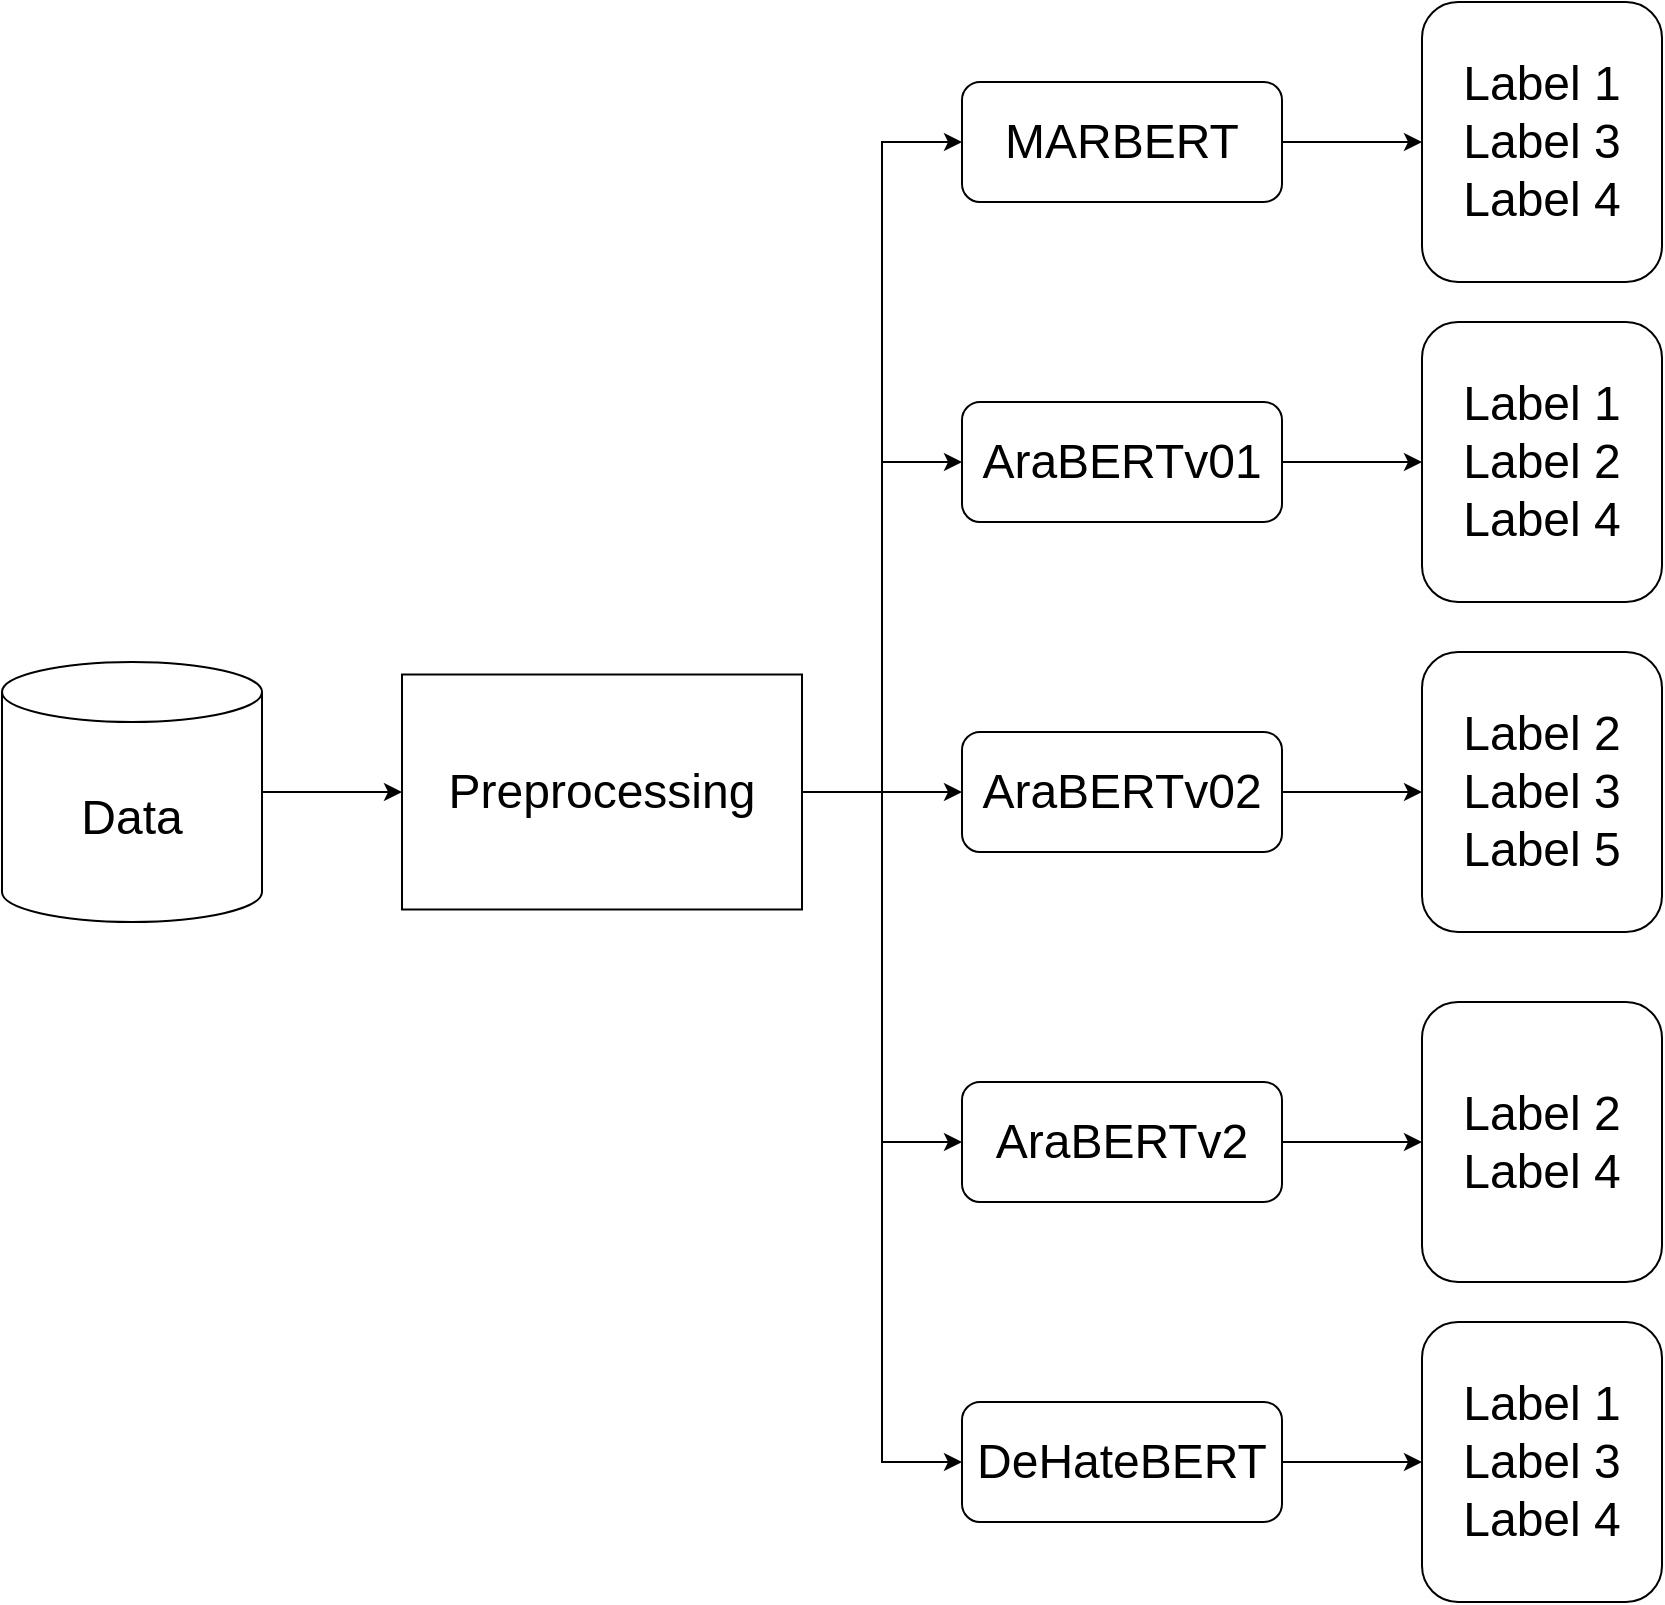 <mxfile version="20.2.4" type="github">
  <diagram id="ckllU4IoykgUgAu8_NIp" name="Page-1">
    <mxGraphModel dx="1422" dy="1898" grid="1" gridSize="10" guides="1" tooltips="1" connect="1" arrows="1" fold="1" page="1" pageScale="1" pageWidth="850" pageHeight="1100" math="0" shadow="0">
      <root>
        <mxCell id="0" />
        <mxCell id="1" parent="0" />
        <mxCell id="O_Rjf-FEelGoOB3M7ums-5" style="edgeStyle=orthogonalEdgeStyle;rounded=0;orthogonalLoop=1;jettySize=auto;html=1;entryX=0;entryY=0.5;entryDx=0;entryDy=0;fontSize=24;" edge="1" parent="1" source="O_Rjf-FEelGoOB3M7ums-1" target="O_Rjf-FEelGoOB3M7ums-4">
          <mxGeometry relative="1" as="geometry" />
        </mxCell>
        <mxCell id="O_Rjf-FEelGoOB3M7ums-1" value="&lt;font style=&quot;font-size: 24px;&quot;&gt;Data&lt;/font&gt;" style="shape=cylinder3;whiteSpace=wrap;html=1;boundedLbl=1;backgroundOutline=1;size=15;" vertex="1" parent="1">
          <mxGeometry x="70" y="280" width="130" height="130" as="geometry" />
        </mxCell>
        <mxCell id="O_Rjf-FEelGoOB3M7ums-11" style="edgeStyle=orthogonalEdgeStyle;rounded=0;orthogonalLoop=1;jettySize=auto;html=1;entryX=0;entryY=0.5;entryDx=0;entryDy=0;fontSize=24;" edge="1" parent="1" source="O_Rjf-FEelGoOB3M7ums-4" target="O_Rjf-FEelGoOB3M7ums-8">
          <mxGeometry relative="1" as="geometry">
            <Array as="points">
              <mxPoint x="550" y="345" />
            </Array>
          </mxGeometry>
        </mxCell>
        <mxCell id="O_Rjf-FEelGoOB3M7ums-12" style="edgeStyle=orthogonalEdgeStyle;rounded=0;orthogonalLoop=1;jettySize=auto;html=1;entryX=0;entryY=0.5;entryDx=0;entryDy=0;fontSize=24;" edge="1" parent="1" source="O_Rjf-FEelGoOB3M7ums-4" target="O_Rjf-FEelGoOB3M7ums-7">
          <mxGeometry relative="1" as="geometry">
            <Array as="points">
              <mxPoint x="510" y="345" />
              <mxPoint x="510" y="180" />
            </Array>
          </mxGeometry>
        </mxCell>
        <mxCell id="O_Rjf-FEelGoOB3M7ums-13" style="edgeStyle=orthogonalEdgeStyle;rounded=0;orthogonalLoop=1;jettySize=auto;html=1;entryX=0;entryY=0.5;entryDx=0;entryDy=0;fontSize=24;" edge="1" parent="1" source="O_Rjf-FEelGoOB3M7ums-4" target="O_Rjf-FEelGoOB3M7ums-9">
          <mxGeometry relative="1" as="geometry" />
        </mxCell>
        <mxCell id="O_Rjf-FEelGoOB3M7ums-14" style="edgeStyle=orthogonalEdgeStyle;rounded=0;orthogonalLoop=1;jettySize=auto;html=1;entryX=0;entryY=0.5;entryDx=0;entryDy=0;fontSize=24;" edge="1" parent="1" source="O_Rjf-FEelGoOB3M7ums-4" target="O_Rjf-FEelGoOB3M7ums-10">
          <mxGeometry relative="1" as="geometry" />
        </mxCell>
        <mxCell id="O_Rjf-FEelGoOB3M7ums-15" style="edgeStyle=orthogonalEdgeStyle;rounded=0;orthogonalLoop=1;jettySize=auto;html=1;entryX=0;entryY=0.5;entryDx=0;entryDy=0;fontSize=24;" edge="1" parent="1" source="O_Rjf-FEelGoOB3M7ums-4" target="O_Rjf-FEelGoOB3M7ums-6">
          <mxGeometry relative="1" as="geometry" />
        </mxCell>
        <mxCell id="O_Rjf-FEelGoOB3M7ums-4" value="Preprocessing" style="rounded=0;whiteSpace=wrap;html=1;fontSize=24;" vertex="1" parent="1">
          <mxGeometry x="270" y="286.25" width="200" height="117.5" as="geometry" />
        </mxCell>
        <mxCell id="O_Rjf-FEelGoOB3M7ums-20" style="edgeStyle=orthogonalEdgeStyle;rounded=0;orthogonalLoop=1;jettySize=auto;html=1;fontSize=24;" edge="1" parent="1" source="O_Rjf-FEelGoOB3M7ums-6" target="O_Rjf-FEelGoOB3M7ums-21">
          <mxGeometry relative="1" as="geometry">
            <mxPoint x="770" y="20" as="targetPoint" />
          </mxGeometry>
        </mxCell>
        <mxCell id="O_Rjf-FEelGoOB3M7ums-6" value="MARBERT" style="rounded=1;whiteSpace=wrap;html=1;fontSize=24;" vertex="1" parent="1">
          <mxGeometry x="550" y="-10" width="160" height="60" as="geometry" />
        </mxCell>
        <mxCell id="O_Rjf-FEelGoOB3M7ums-29" style="edgeStyle=orthogonalEdgeStyle;rounded=0;orthogonalLoop=1;jettySize=auto;html=1;entryX=0;entryY=0.5;entryDx=0;entryDy=0;fontSize=24;" edge="1" parent="1" source="O_Rjf-FEelGoOB3M7ums-7" target="O_Rjf-FEelGoOB3M7ums-22">
          <mxGeometry relative="1" as="geometry" />
        </mxCell>
        <mxCell id="O_Rjf-FEelGoOB3M7ums-7" value="AraBERTv01" style="rounded=1;whiteSpace=wrap;html=1;fontSize=24;" vertex="1" parent="1">
          <mxGeometry x="550" y="150" width="160" height="60" as="geometry" />
        </mxCell>
        <mxCell id="O_Rjf-FEelGoOB3M7ums-28" style="edgeStyle=orthogonalEdgeStyle;rounded=0;orthogonalLoop=1;jettySize=auto;html=1;entryX=0;entryY=0.5;entryDx=0;entryDy=0;fontSize=24;" edge="1" parent="1" source="O_Rjf-FEelGoOB3M7ums-8" target="O_Rjf-FEelGoOB3M7ums-23">
          <mxGeometry relative="1" as="geometry" />
        </mxCell>
        <mxCell id="O_Rjf-FEelGoOB3M7ums-8" value="AraBERTv02" style="rounded=1;whiteSpace=wrap;html=1;fontSize=24;" vertex="1" parent="1">
          <mxGeometry x="550" y="315" width="160" height="60" as="geometry" />
        </mxCell>
        <mxCell id="O_Rjf-FEelGoOB3M7ums-27" style="edgeStyle=orthogonalEdgeStyle;rounded=0;orthogonalLoop=1;jettySize=auto;html=1;entryX=0;entryY=0.5;entryDx=0;entryDy=0;fontSize=24;" edge="1" parent="1" source="O_Rjf-FEelGoOB3M7ums-9" target="O_Rjf-FEelGoOB3M7ums-24">
          <mxGeometry relative="1" as="geometry" />
        </mxCell>
        <mxCell id="O_Rjf-FEelGoOB3M7ums-9" value="AraBERTv2" style="rounded=1;whiteSpace=wrap;html=1;fontSize=24;" vertex="1" parent="1">
          <mxGeometry x="550" y="490" width="160" height="60" as="geometry" />
        </mxCell>
        <mxCell id="O_Rjf-FEelGoOB3M7ums-26" style="edgeStyle=orthogonalEdgeStyle;rounded=0;orthogonalLoop=1;jettySize=auto;html=1;entryX=0;entryY=0.5;entryDx=0;entryDy=0;fontSize=24;" edge="1" parent="1" source="O_Rjf-FEelGoOB3M7ums-10" target="O_Rjf-FEelGoOB3M7ums-25">
          <mxGeometry relative="1" as="geometry" />
        </mxCell>
        <mxCell id="O_Rjf-FEelGoOB3M7ums-10" value="DeHateBERT" style="rounded=1;whiteSpace=wrap;html=1;fontSize=24;" vertex="1" parent="1">
          <mxGeometry x="550" y="650" width="160" height="60" as="geometry" />
        </mxCell>
        <mxCell id="O_Rjf-FEelGoOB3M7ums-21" value="Label 1&lt;br&gt;Label 3&lt;br&gt;Label 4" style="rounded=1;whiteSpace=wrap;html=1;fontSize=24;" vertex="1" parent="1">
          <mxGeometry x="780" y="-50" width="120" height="140" as="geometry" />
        </mxCell>
        <mxCell id="O_Rjf-FEelGoOB3M7ums-22" value="Label 1&lt;br&gt;Label 2&lt;br&gt;Label 4" style="rounded=1;whiteSpace=wrap;html=1;fontSize=24;" vertex="1" parent="1">
          <mxGeometry x="780" y="110" width="120" height="140" as="geometry" />
        </mxCell>
        <mxCell id="O_Rjf-FEelGoOB3M7ums-23" value="Label 2&lt;br&gt;Label 3&lt;br&gt;Label 5" style="rounded=1;whiteSpace=wrap;html=1;fontSize=24;" vertex="1" parent="1">
          <mxGeometry x="780" y="275" width="120" height="140" as="geometry" />
        </mxCell>
        <mxCell id="O_Rjf-FEelGoOB3M7ums-24" value="Label 2&lt;br&gt;Label 4" style="rounded=1;whiteSpace=wrap;html=1;fontSize=24;" vertex="1" parent="1">
          <mxGeometry x="780" y="450" width="120" height="140" as="geometry" />
        </mxCell>
        <mxCell id="O_Rjf-FEelGoOB3M7ums-25" value="Label 1&lt;br&gt;Label 3&lt;br&gt;Label 4" style="rounded=1;whiteSpace=wrap;html=1;fontSize=24;" vertex="1" parent="1">
          <mxGeometry x="780" y="610" width="120" height="140" as="geometry" />
        </mxCell>
      </root>
    </mxGraphModel>
  </diagram>
</mxfile>
